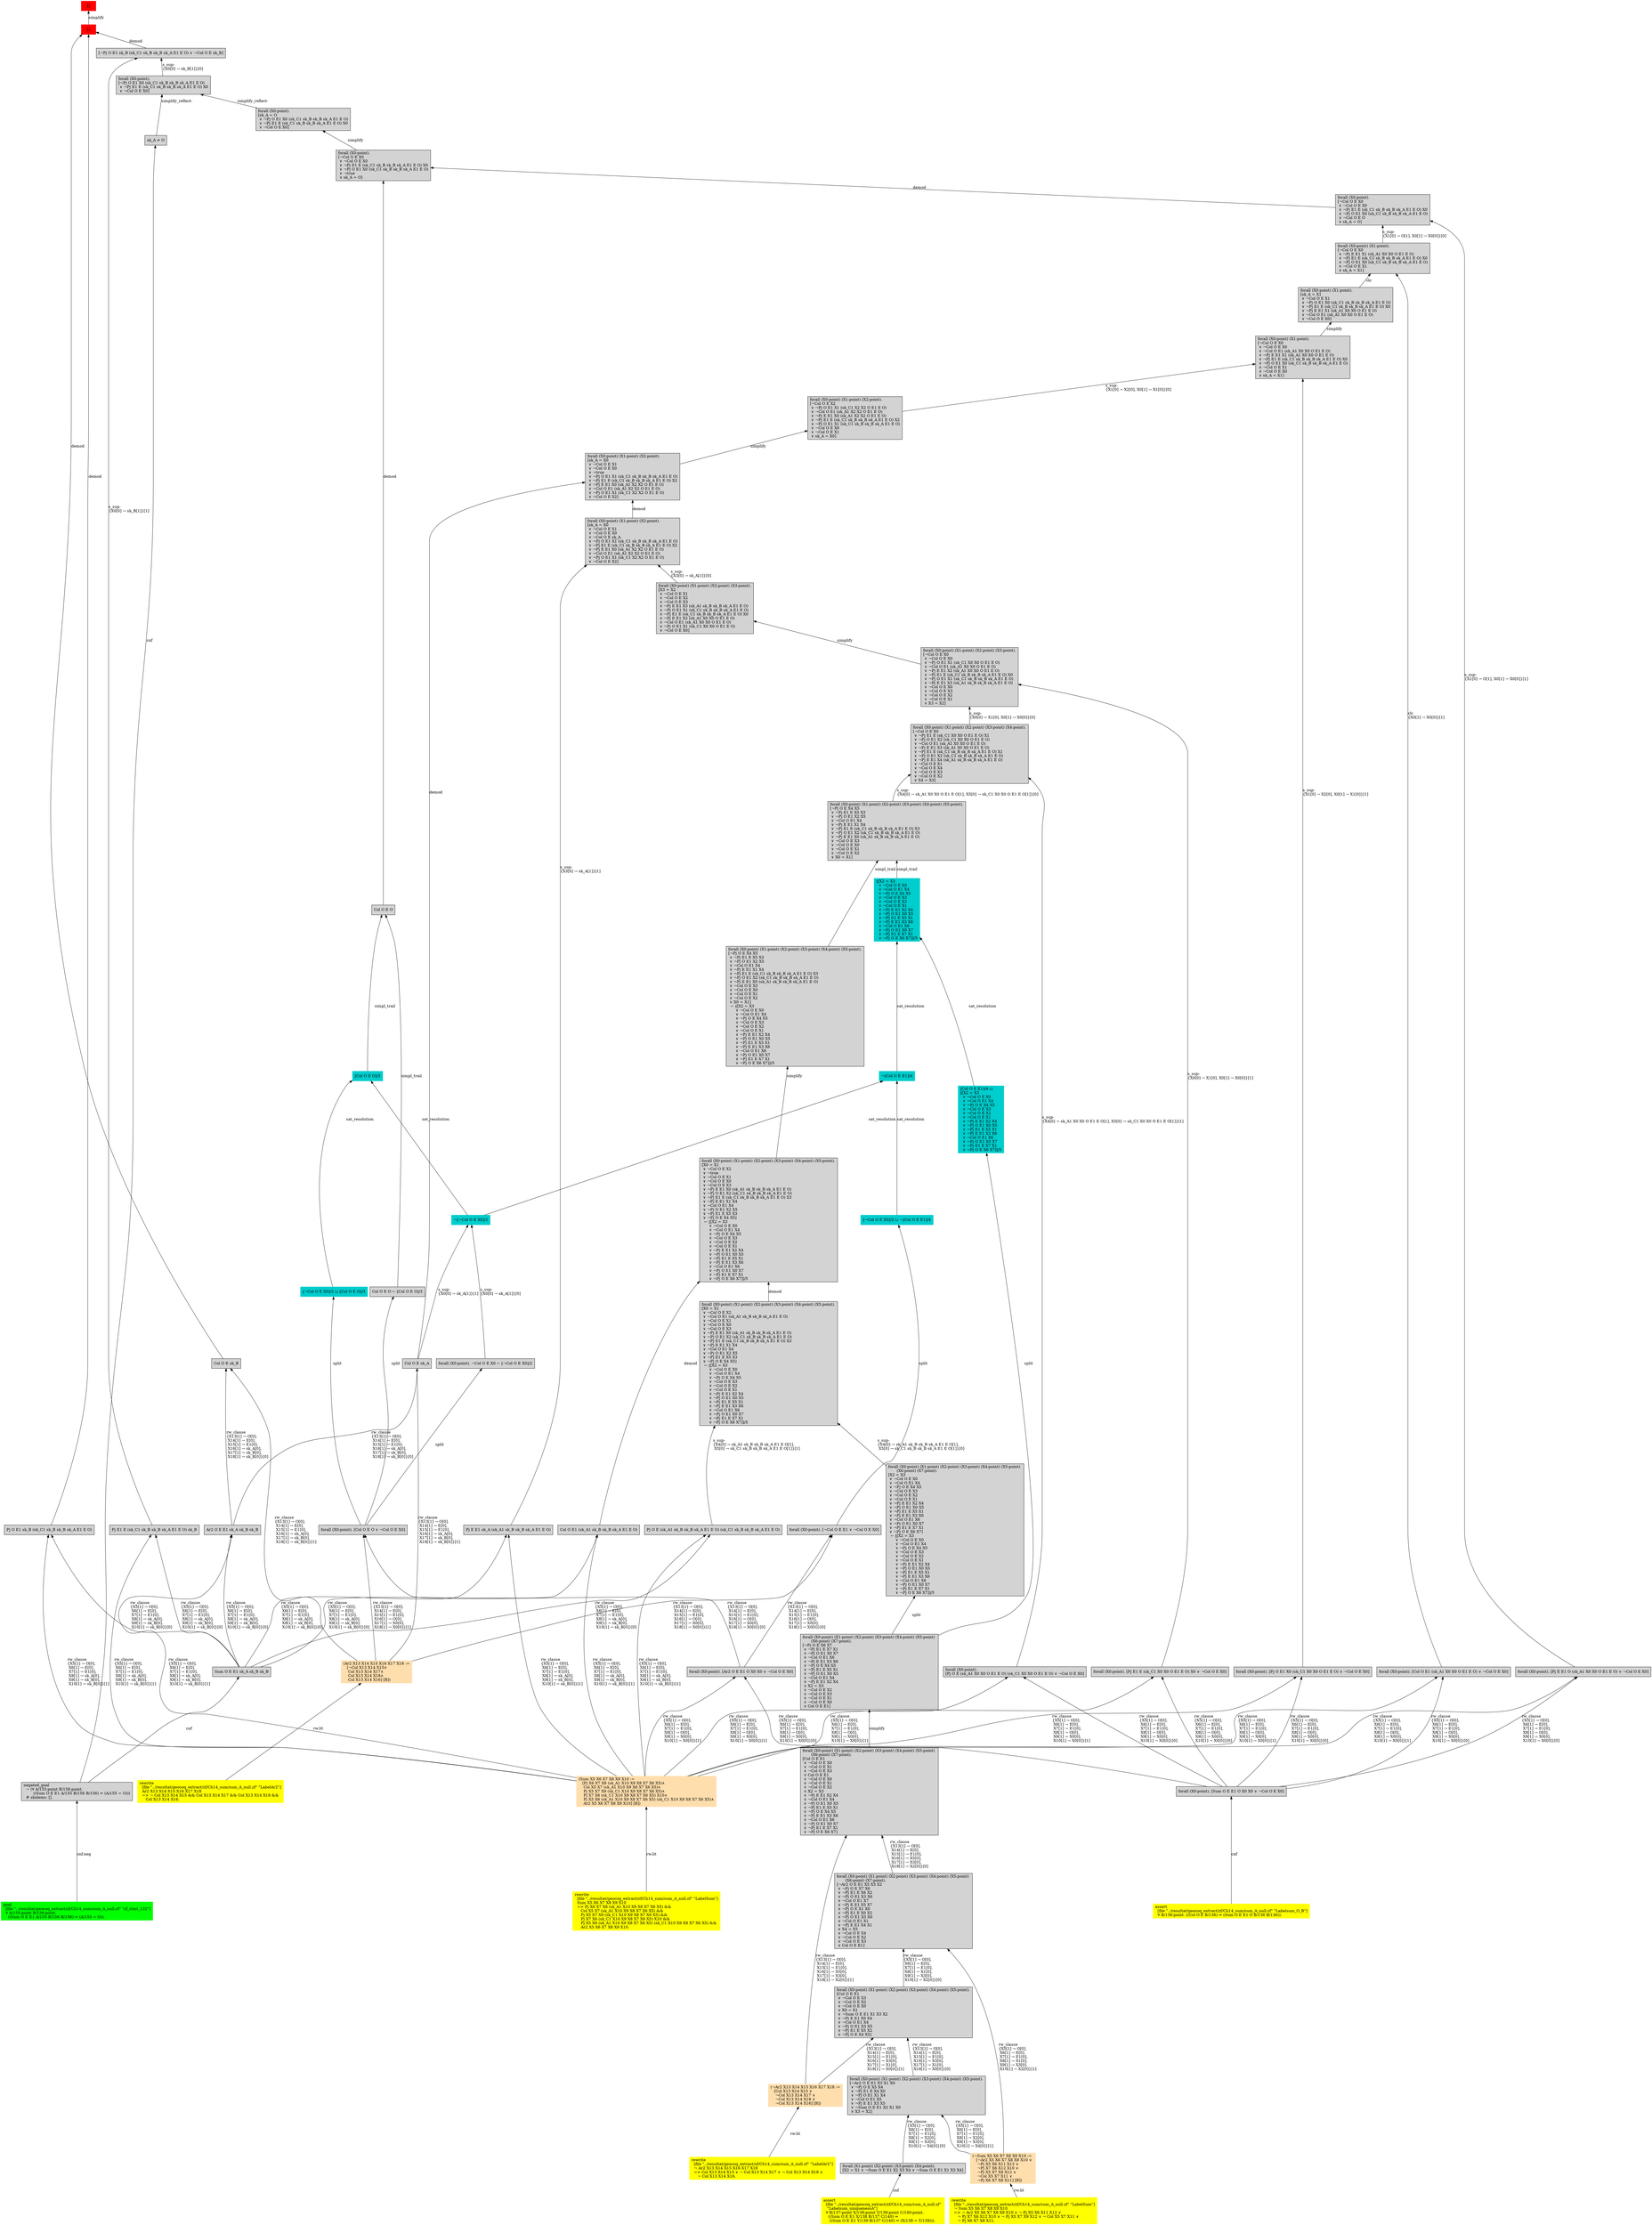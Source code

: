 digraph "unsat_graph" {
  vertex_0 [color=red, label="[]", shape=box, style=filled];
  vertex_0 -> vertex_1 [label="simplify", dir="back"];
  vertex_1 [color=red, label="[]", shape=box, style=filled];
  vertex_1 -> vertex_2 [label="demod", dir="back"];
  vertex_2 [shape=box, label="Col O E sk_B\l", style=filled];
  vertex_2 -> vertex_3 [label="rw_clause\l\{X13[1] → O[0], \l X14[1] → E[0], \l X15[1] → E1[0], \l X16[1] → sk_A[0], \l X17[1] → sk_B[0], \l X18[1] → sk_B[0]\}[1]\l", dir="back"];
  vertex_3 [color=navajowhite, shape=box, label="(Ar2 X13 X14 X15 X16 X17 X18 :=\l   [¬Col X13 X14 X15∧\l    Col X13 X14 X17∧\l    Col X13 X14 X18∧\l    Col X13 X14 X16] [B])\l", style=filled];
  vertex_3 -> vertex_4 [label="rw.lit", dir="back"];
  vertex_4 [color=yellow, shape=box, label="rewrite\l  [file \"../resultat/geocoq_extract/zf/Ch14_sum/sum_A_null.zf\" \"LabelAr2\"]\l  Ar2 X13 X14 X15 X16 X17 X18\l  =\> ¬ Col X13 X14 X15 && Col X13 X14 X17 && Col X13 X14 X18 && \l     Col X13 X14 X16.\l", style=filled];
  vertex_2 -> vertex_5 [label="rw_clause\l\{X13[1] → O[0], \l X14[1] → E[0], \l X15[1] → E1[0], \l X16[1] → sk_A[0], \l X17[1] → sk_B[0], \l X18[1] → sk_B[0]\}[0]\l", dir="back"];
  vertex_5 [shape=box, label="Ar2 O E E1 sk_A sk_B sk_B\l", style=filled];
  vertex_5 -> vertex_6 [label="rw_clause\l\{X5[1] → O[0], \l X6[1] → E[0], \l X7[1] → E1[0], \l X8[1] → sk_A[0], \l X9[1] → sk_B[0], \l X10[1] → sk_B[0]\}[1]\l", dir="back"];
  vertex_6 [color=navajowhite, shape=box, label="(Sum X5 X6 X7 X8 X9 X10 :=\l   [Pj X6 X7 X8 (sk_A1 X10 X9 X8 X7 X6 X5)∧\l    Col X5 X7 (sk_A1 X10 X9 X8 X7 X6 X5)∧\l    Pj X5 X7 X9 (sk_C1 X10 X9 X8 X7 X6 X5)∧\l    Pj X7 X6 (sk_C1 X10 X9 X8 X7 X6 X5) X10∧\l    Pj X5 X6 (sk_A1 X10 X9 X8 X7 X6 X5) (sk_C1 X10 X9 X8 X7 X6 X5)∧\l    Ar2 X5 X6 X7 X8 X9 X10] [B])\l", style=filled];
  vertex_6 -> vertex_7 [label="rw.lit", dir="back"];
  vertex_7 [color=yellow, shape=box, label="rewrite\l  [file \"../resultat/geocoq_extract/zf/Ch14_sum/sum_A_null.zf\" \"LabelSum\"]\l  Sum X5 X6 X7 X8 X9 X10\l  =\> Pj X6 X7 X8 (sk_A1 X10 X9 X8 X7 X6 X5) && \l     Col X5 X7 (sk_A1 X10 X9 X8 X7 X6 X5) && \l     Pj X5 X7 X9 (sk_C1 X10 X9 X8 X7 X6 X5) && \l     Pj X7 X6 (sk_C1 X10 X9 X8 X7 X6 X5) X10 && \l     Pj X5 X6 (sk_A1 X10 X9 X8 X7 X6 X5) (sk_C1 X10 X9 X8 X7 X6 X5) && \l     Ar2 X5 X6 X7 X8 X9 X10.\l", style=filled];
  vertex_5 -> vertex_8 [label="rw_clause\l\{X5[1] → O[0], \l X6[1] → E[0], \l X7[1] → E1[0], \l X8[1] → sk_A[0], \l X9[1] → sk_B[0], \l X10[1] → sk_B[0]\}[0]\l", dir="back"];
  vertex_8 [shape=box, label="Sum O E E1 sk_A sk_B sk_B\l", style=filled];
  vertex_8 -> vertex_9 [label="cnf", dir="back"];
  vertex_9 [shape=box, label="negated_goal\l  ¬ (∀ A/155:point B/156:point.\l        ((Sum O E E1 A/155 B/156 B/156) ⇒ (A/155 = O)))\l  # skolems: [].\l", style=filled];
  vertex_9 -> vertex_10 [label="cnf.neg", dir="back"];
  vertex_10 [color=green, shape=box, label="goal\l  [file \"../resultat/geocoq_extract/zf/Ch14_sum/sum_A_null.zf\" \"zf_stmt_132\"]\l  ∀ A/155:point B/156:point.\l    ((Sum O E E1 A/155 B/156 B/156) ⇒ (A/155 = O)).\l", style=filled];
  vertex_1 -> vertex_11 [label="demod", dir="back"];
  vertex_11 [shape=box, label="Pj O E1 sk_B (sk_C1 sk_B sk_B sk_A E1 E O)\l", style=filled];
  vertex_11 -> vertex_6 [label="rw_clause\l\{X5[1] → O[0], \l X6[1] → E[0], \l X7[1] → E1[0], \l X8[1] → sk_A[0], \l X9[1] → sk_B[0], \l X10[1] → sk_B[0]\}[1]\l", dir="back"];
  vertex_11 -> vertex_8 [label="rw_clause\l\{X5[1] → O[0], \l X6[1] → E[0], \l X7[1] → E1[0], \l X8[1] → sk_A[0], \l X9[1] → sk_B[0], \l X10[1] → sk_B[0]\}[0]\l", dir="back"];
  vertex_1 -> vertex_12 [label="demod", dir="back"];
  vertex_12 [shape=box, label="[¬Pj O E1 sk_B (sk_C1 sk_B sk_B sk_A E1 E O) ∨ ¬Col O E sk_B]\l", style=filled];
  vertex_12 -> vertex_13 [label="s_sup-\l\{X0[0] → sk_B[1]\}[0]\l", dir="back"];
  vertex_13 [shape=box, label="forall (X0:point).\l[¬Pj O E1 X0 (sk_C1 sk_B sk_B sk_A E1 E O)\l ∨ ¬Pj E1 E (sk_C1 sk_B sk_B sk_A E1 E O) X0\l ∨ ¬Col O E X0]\l", style=filled];
  vertex_13 -> vertex_14 [label="simplify_reflect-", dir="back"];
  vertex_14 [shape=box, label="sk_A ≠ O\l", style=filled];
  vertex_14 -> vertex_9 [label="cnf", dir="back"];
  vertex_13 -> vertex_15 [label="simplify_reflect-", dir="back"];
  vertex_15 [shape=box, label="forall (X0:point).\l[sk_A = O\l ∨ ¬Pj O E1 X0 (sk_C1 sk_B sk_B sk_A E1 E O)\l ∨ ¬Pj E1 E (sk_C1 sk_B sk_B sk_A E1 E O) X0\l ∨ ¬Col O E X0]\l", style=filled];
  vertex_15 -> vertex_16 [label="simplify", dir="back"];
  vertex_16 [shape=box, label="forall (X0:point).\l[¬Col O E X0\l ∨ ¬Col O E X0\l ∨ ¬Pj E1 E (sk_C1 sk_B sk_B sk_A E1 E O) X0\l ∨ ¬Pj O E1 X0 (sk_C1 sk_B sk_B sk_A E1 E O)\l ∨ ¬true\l ∨ sk_A = O]\l", style=filled];
  vertex_16 -> vertex_17 [label="demod", dir="back"];
  vertex_17 [shape=box, label="Col O E O\l", style=filled];
  vertex_17 -> vertex_18 [label="simpl_trail", dir="back"];
  vertex_18 [color=cyan3, shape=box, label="⟦Col O E O⟧/3\l", style=filled];
  vertex_18 -> vertex_19 [label="sat_resolution", dir="back"];
  vertex_19 [color=cyan3, shape=box, label="¬⟦¬Col O E X0⟧/2\l", style=filled];
  vertex_19 -> vertex_20 [label="s_sup-\l\{X0[0] → sk_A[1]\}[0]\l", dir="back"];
  vertex_20 [shape=box, label="forall (X0:point). ¬Col O E X0 ← ⟦¬Col O E X0⟧/2\l", style=filled];
  vertex_20 -> vertex_21 [label="split", dir="back"];
  vertex_21 [shape=box, label="forall (X0:point). [Col O E O ∨ ¬Col O E X0]\l", style=filled];
  vertex_21 -> vertex_3 [label="rw_clause\l\{X13[1] → O[0], \l X14[1] → E[0], \l X15[1] → E1[0], \l X16[1] → O[0], \l X17[1] → X0[0], \l X18[1] → X0[0]\}[1]\l", dir="back"];
  vertex_21 -> vertex_22 [label="rw_clause\l\{X13[1] → O[0], \l X14[1] → E[0], \l X15[1] → E1[0], \l X16[1] → O[0], \l X17[1] → X0[0], \l X18[1] → X0[0]\}[0]\l", dir="back"];
  vertex_22 [shape=box, label="forall (X0:point). [Ar2 O E E1 O X0 X0 ∨ ¬Col O E X0]\l", style=filled];
  vertex_22 -> vertex_6 [label="rw_clause\l\{X5[1] → O[0], \l X6[1] → E[0], \l X7[1] → E1[0], \l X8[1] → O[0], \l X9[1] → X0[0], \l X10[1] → X0[0]\}[1]\l", dir="back"];
  vertex_22 -> vertex_23 [label="rw_clause\l\{X5[1] → O[0], \l X6[1] → E[0], \l X7[1] → E1[0], \l X8[1] → O[0], \l X9[1] → X0[0], \l X10[1] → X0[0]\}[0]\l", dir="back"];
  vertex_23 [shape=box, label="forall (X0:point). [Sum O E E1 O X0 X0 ∨ ¬Col O E X0]\l", style=filled];
  vertex_23 -> vertex_24 [label="cnf", dir="back"];
  vertex_24 [color=yellow, shape=box, label="assert\l  [file \"../resultat/geocoq_extract/zf/Ch14_sum/sum_A_null.zf\" \"Labelsum_O_B\"]\l  ∀ B/136:point. ((Col O E B/136) ⇒ (Sum O E E1 O B/136 B/136)).\l", style=filled];
  vertex_19 -> vertex_25 [label="s_sup-\l\{X0[0] → sk_A[1]\}[1]\l", dir="back"];
  vertex_25 [shape=box, label="Col O E sk_A\l", style=filled];
  vertex_25 -> vertex_3 [label="rw_clause\l\{X13[1] → O[0], \l X14[1] → E[0], \l X15[1] → E1[0], \l X16[1] → sk_A[0], \l X17[1] → sk_B[0], \l X18[1] → sk_B[0]\}[1]\l", dir="back"];
  vertex_25 -> vertex_5 [label="rw_clause\l\{X13[1] → O[0], \l X14[1] → E[0], \l X15[1] → E1[0], \l X16[1] → sk_A[0], \l X17[1] → sk_B[0], \l X18[1] → sk_B[0]\}[0]\l", dir="back"];
  vertex_18 -> vertex_26 [label="sat_resolution", dir="back"];
  vertex_26 [color=cyan3, shape=box, label="⟦¬Col O E X0⟧/2 ⊔ ⟦Col O E O⟧/3\l", style=filled];
  vertex_26 -> vertex_21 [label="split", dir="back"];
  vertex_17 -> vertex_27 [label="simpl_trail", dir="back"];
  vertex_27 [shape=box, label="Col O E O ← ⟦Col O E O⟧/3\l", style=filled];
  vertex_27 -> vertex_21 [label="split", dir="back"];
  vertex_16 -> vertex_28 [label="demod", dir="back"];
  vertex_28 [shape=box, label="forall (X0:point).\l[¬Col O E X0\l ∨ ¬Col O E X0\l ∨ ¬Pj E1 E (sk_C1 sk_B sk_B sk_A E1 E O) X0\l ∨ ¬Pj O E1 X0 (sk_C1 sk_B sk_B sk_A E1 E O)\l ∨ ¬Col O E O\l ∨ sk_A = O]\l", style=filled];
  vertex_28 -> vertex_29 [label="s_sup-\l\{X1[0] → O[1], X0[1] → X0[0]\}[0]\l", dir="back"];
  vertex_29 [shape=box, label="forall (X0:point) (X1:point).\l[¬Col O E X0\l ∨ ¬Pj E E1 X1 (sk_A1 X0 X0 O E1 E O)\l ∨ ¬Pj E1 E (sk_C1 sk_B sk_B sk_A E1 E O) X0\l ∨ ¬Pj O E1 X0 (sk_C1 sk_B sk_B sk_A E1 E O)\l ∨ ¬Col O E X1\l ∨ sk_A = X1]\l", style=filled];
  vertex_29 -> vertex_30 [label="clc\l\{X0[1] → X0[0]\}[1]\l", dir="back"];
  vertex_30 [shape=box, label="forall (X0:point). [Col O E1 (sk_A1 X0 X0 O E1 E O) ∨ ¬Col O E X0]\l", style=filled];
  vertex_30 -> vertex_6 [label="rw_clause\l\{X5[1] → O[0], \l X6[1] → E[0], \l X7[1] → E1[0], \l X8[1] → O[0], \l X9[1] → X0[0], \l X10[1] → X0[0]\}[1]\l", dir="back"];
  vertex_30 -> vertex_23 [label="rw_clause\l\{X5[1] → O[0], \l X6[1] → E[0], \l X7[1] → E1[0], \l X8[1] → O[0], \l X9[1] → X0[0], \l X10[1] → X0[0]\}[0]\l", dir="back"];
  vertex_29 -> vertex_31 [label="clc", dir="back"];
  vertex_31 [shape=box, label="forall (X0:point) (X1:point).\l[sk_A = X1\l ∨ ¬Col O E X1\l ∨ ¬Pj O E1 X0 (sk_C1 sk_B sk_B sk_A E1 E O)\l ∨ ¬Pj E1 E (sk_C1 sk_B sk_B sk_A E1 E O) X0\l ∨ ¬Pj E E1 X1 (sk_A1 X0 X0 O E1 E O)\l ∨ ¬Col O E1 (sk_A1 X0 X0 O E1 E O)\l ∨ ¬Col O E X0]\l", style=filled];
  vertex_31 -> vertex_32 [label="simplify", dir="back"];
  vertex_32 [shape=box, label="forall (X0:point) (X1:point).\l[¬Col O E X0\l ∨ ¬Col O E X0\l ∨ ¬Col O E1 (sk_A1 X0 X0 O E1 E O)\l ∨ ¬Pj E E1 X1 (sk_A1 X0 X0 O E1 E O)\l ∨ ¬Pj E1 E (sk_C1 sk_B sk_B sk_A E1 E O) X0\l ∨ ¬Pj O E1 X0 (sk_C1 sk_B sk_B sk_A E1 E O)\l ∨ ¬Col O E X1\l ∨ ¬Col O E X0\l ∨ sk_A = X1]\l", style=filled];
  vertex_32 -> vertex_33 [label="s_sup-\l\{X1[0] → X2[0], X0[1] → X1[0]\}[0]\l", dir="back"];
  vertex_33 [shape=box, label="forall (X0:point) (X1:point) (X2:point).\l[¬Col O E X2\l ∨ ¬Pj O E1 X1 (sk_C1 X2 X2 O E1 E O)\l ∨ ¬Col O E1 (sk_A1 X2 X2 O E1 E O)\l ∨ ¬Pj E E1 X0 (sk_A1 X2 X2 O E1 E O)\l ∨ ¬Pj E1 E (sk_C1 sk_B sk_B sk_A E1 E O) X2\l ∨ ¬Pj O E1 X1 (sk_C1 sk_B sk_B sk_A E1 E O)\l ∨ ¬Col O E X0\l ∨ ¬Col O E X1\l ∨ sk_A = X0]\l", style=filled];
  vertex_33 -> vertex_34 [label="simplify", dir="back"];
  vertex_34 [shape=box, label="forall (X0:point) (X1:point) (X2:point).\l[sk_A = X0\l ∨ ¬Col O E X1\l ∨ ¬Col O E X0\l ∨ ¬true\l ∨ ¬Pj O E1 X1 (sk_C1 sk_B sk_B sk_A E1 E O)\l ∨ ¬Pj E1 E (sk_C1 sk_B sk_B sk_A E1 E O) X2\l ∨ ¬Pj E E1 X0 (sk_A1 X2 X2 O E1 E O)\l ∨ ¬Col O E1 (sk_A1 X2 X2 O E1 E O)\l ∨ ¬Pj O E1 X1 (sk_C1 X2 X2 O E1 E O)\l ∨ ¬Col O E X2]\l", style=filled];
  vertex_34 -> vertex_25 [label="demod", dir="back"];
  vertex_34 -> vertex_35 [label="demod", dir="back"];
  vertex_35 [shape=box, label="forall (X0:point) (X1:point) (X2:point).\l[sk_A = X0\l ∨ ¬Col O E X1\l ∨ ¬Col O E X0\l ∨ ¬Col O E sk_A\l ∨ ¬Pj O E1 X1 (sk_C1 sk_B sk_B sk_A E1 E O)\l ∨ ¬Pj E1 E (sk_C1 sk_B sk_B sk_A E1 E O) X2\l ∨ ¬Pj E E1 X0 (sk_A1 X2 X2 O E1 E O)\l ∨ ¬Col O E1 (sk_A1 X2 X2 O E1 E O)\l ∨ ¬Pj O E1 X1 (sk_C1 X2 X2 O E1 E O)\l ∨ ¬Col O E X2]\l", style=filled];
  vertex_35 -> vertex_36 [label="s_sup-\l\{X3[0] → sk_A[1]\}[0]\l", dir="back"];
  vertex_36 [shape=box, label="forall (X0:point) (X1:point) (X2:point) (X3:point).\l[X3 = X2\l ∨ ¬Col O E X1\l ∨ ¬Col O E X2\l ∨ ¬Col O E X3\l ∨ ¬Pj E E1 X3 (sk_A1 sk_B sk_B sk_A E1 E O)\l ∨ ¬Pj O E1 X1 (sk_C1 sk_B sk_B sk_A E1 E O)\l ∨ ¬Pj E1 E (sk_C1 sk_B sk_B sk_A E1 E O) X0\l ∨ ¬Pj E E1 X2 (sk_A1 X0 X0 O E1 E O)\l ∨ ¬Col O E1 (sk_A1 X0 X0 O E1 E O)\l ∨ ¬Pj O E1 X1 (sk_C1 X0 X0 O E1 E O)\l ∨ ¬Col O E X0]\l", style=filled];
  vertex_36 -> vertex_37 [label="simplify", dir="back"];
  vertex_37 [shape=box, label="forall (X0:point) (X1:point) (X2:point) (X3:point).\l[¬Col O E X0\l ∨ ¬Col O E X0\l ∨ ¬Pj O E1 X1 (sk_C1 X0 X0 O E1 E O)\l ∨ ¬Col O E1 (sk_A1 X0 X0 O E1 E O)\l ∨ ¬Pj E E1 X2 (sk_A1 X0 X0 O E1 E O)\l ∨ ¬Pj E1 E (sk_C1 sk_B sk_B sk_A E1 E O) X0\l ∨ ¬Pj O E1 X1 (sk_C1 sk_B sk_B sk_A E1 E O)\l ∨ ¬Pj E E1 X3 (sk_A1 sk_B sk_B sk_A E1 E O)\l ∨ ¬Col O E X0\l ∨ ¬Col O E X3\l ∨ ¬Col O E X2\l ∨ ¬Col O E X1\l ∨ X3 = X2]\l", style=filled];
  vertex_37 -> vertex_38 [label="s_sup-\l\{X0[0] → X1[0], X0[1] → X0[0]\}[0]\l", dir="back"];
  vertex_38 [shape=box, label="forall (X0:point) (X1:point) (X2:point) (X3:point) (X4:point).\l[¬Col O E X0\l ∨ ¬Pj E1 E (sk_C1 X0 X0 O E1 E O) X1\l ∨ ¬Pj O E1 X2 (sk_C1 X0 X0 O E1 E O)\l ∨ ¬Col O E1 (sk_A1 X0 X0 O E1 E O)\l ∨ ¬Pj E E1 X3 (sk_A1 X0 X0 O E1 E O)\l ∨ ¬Pj E1 E (sk_C1 sk_B sk_B sk_A E1 E O) X1\l ∨ ¬Pj O E1 X2 (sk_C1 sk_B sk_B sk_A E1 E O)\l ∨ ¬Pj E E1 X4 (sk_A1 sk_B sk_B sk_A E1 E O)\l ∨ ¬Col O E X1\l ∨ ¬Col O E X4\l ∨ ¬Col O E X3\l ∨ ¬Col O E X2\l ∨ X4 = X3]\l", style=filled];
  vertex_38 -> vertex_39 [label="s_sup-\l\{X4[0] → sk_A1 X0 X0 O E1 E O[1], X5[0] → sk_C1 X0 X0 O E1 E O[1]\}[0]\l", dir="back"];
  vertex_39 [shape=box, label="forall (X0:point) (X1:point) (X2:point) (X3:point) (X4:point) (X5:point).\l[¬Pj O E X4 X5\l ∨ ¬Pj E1 E X5 X3\l ∨ ¬Pj O E1 X2 X5\l ∨ ¬Col O E1 X4\l ∨ ¬Pj E E1 X1 X4\l ∨ ¬Pj E1 E (sk_C1 sk_B sk_B sk_A E1 E O) X3\l ∨ ¬Pj O E1 X2 (sk_C1 sk_B sk_B sk_A E1 E O)\l ∨ ¬Pj E E1 X0 (sk_A1 sk_B sk_B sk_A E1 E O)\l ∨ ¬Col O E X3\l ∨ ¬Col O E X0\l ∨ ¬Col O E X1\l ∨ ¬Col O E X2\l ∨ X0 = X1]\l", style=filled];
  vertex_39 -> vertex_40 [label="simpl_trail", dir="back"];
  vertex_40 [color=cyan3, shape=box, label="⟦[X2 = X3\l  ∨ ¬Col O E X0\l  ∨ ¬Col O E1 X4\l  ∨ ¬Pj O E X4 X5\l  ∨ ¬Col O E X3\l  ∨ ¬Col O E X2\l  ∨ ¬Col O E X1\l  ∨ ¬Pj E E1 X2 X4\l  ∨ ¬Pj O E1 X0 X5\l  ∨ ¬Pj E1 E X5 X1\l  ∨ ¬Pj E E1 X3 X6\l  ∨ ¬Col O E1 X6\l  ∨ ¬Pj O E1 X0 X7\l  ∨ ¬Pj E1 E X7 X1\l  ∨ ¬Pj O E X6 X7]⟧/5\l", style=filled];
  vertex_40 -> vertex_41 [label="sat_resolution", dir="back"];
  vertex_41 [color=cyan3, shape=box, label="¬⟦Col O E E1⟧/4\l", style=filled];
  vertex_41 -> vertex_19 [label="sat_resolution", dir="back"];
  vertex_41 -> vertex_42 [label="sat_resolution", dir="back"];
  vertex_42 [color=cyan3, shape=box, label="⟦¬Col O E X0⟧/2 ⊔ ¬⟦Col O E E1⟧/4\l", style=filled];
  vertex_42 -> vertex_43 [label="split", dir="back"];
  vertex_43 [shape=box, label="forall (X0:point). [¬Col O E E1 ∨ ¬Col O E X0]\l", style=filled];
  vertex_43 -> vertex_3 [label="rw_clause\l\{X13[1] → O[0], \l X14[1] → E[0], \l X15[1] → E1[0], \l X16[1] → O[0], \l X17[1] → X0[0], \l X18[1] → X0[0]\}[1]\l", dir="back"];
  vertex_43 -> vertex_22 [label="rw_clause\l\{X13[1] → O[0], \l X14[1] → E[0], \l X15[1] → E1[0], \l X16[1] → O[0], \l X17[1] → X0[0], \l X18[1] → X0[0]\}[0]\l", dir="back"];
  vertex_40 -> vertex_44 [label="sat_resolution", dir="back"];
  vertex_44 [color=cyan3, shape=box, label="⟦Col O E E1⟧/4 ⊔ \l⟦[X2 = X3\l  ∨ ¬Col O E X0\l  ∨ ¬Col O E1 X4\l  ∨ ¬Pj O E X4 X5\l  ∨ ¬Col O E X3\l  ∨ ¬Col O E X2\l  ∨ ¬Col O E X1\l  ∨ ¬Pj E E1 X2 X4\l  ∨ ¬Pj O E1 X0 X5\l  ∨ ¬Pj E1 E X5 X1\l  ∨ ¬Pj E E1 X3 X6\l  ∨ ¬Col O E1 X6\l  ∨ ¬Pj O E1 X0 X7\l  ∨ ¬Pj E1 E X7 X1\l  ∨ ¬Pj O E X6 X7]⟧/5\l", style=filled];
  vertex_44 -> vertex_45 [label="split", dir="back"];
  vertex_45 [shape=box, label="forall (X0:point) (X1:point) (X2:point) (X3:point) (X4:point) (X5:point) \l       (X6:point) (X7:point).\l[¬Pj O E X6 X7\l ∨ ¬Pj E1 E X7 X1\l ∨ ¬Pj O E1 X0 X7\l ∨ ¬Col O E1 X6\l ∨ ¬Pj E E1 X3 X6\l ∨ ¬Pj O E X4 X5\l ∨ ¬Pj E1 E X5 X1\l ∨ ¬Pj O E1 X0 X5\l ∨ ¬Col O E1 X4\l ∨ ¬Pj E E1 X2 X4\l ∨ X2 = X3\l ∨ ¬Col O E X2\l ∨ ¬Col O E X3\l ∨ ¬Col O E X1\l ∨ ¬Col O E X0\l ∨ Col O E E1]\l", style=filled];
  vertex_45 -> vertex_46 [label="simplify", dir="back"];
  vertex_46 [shape=box, label="forall (X0:point) (X1:point) (X2:point) (X3:point) (X4:point) (X5:point) \l       (X6:point) (X7:point).\l[Col O E E1\l ∨ ¬Col O E X0\l ∨ ¬Col O E X1\l ∨ ¬Col O E X3\l ∨ Col O E E1\l ∨ ¬Col O E X0\l ∨ ¬Col O E X1\l ∨ ¬Col O E X2\l ∨ X2 = X3\l ∨ ¬Pj E E1 X2 X4\l ∨ ¬Col O E1 X4\l ∨ ¬Pj O E1 X0 X5\l ∨ ¬Pj E1 E X5 X1\l ∨ ¬Pj O E X4 X5\l ∨ ¬Pj E E1 X3 X6\l ∨ ¬Col O E1 X6\l ∨ ¬Pj O E1 X0 X7\l ∨ ¬Pj E1 E X7 X1\l ∨ ¬Pj O E X6 X7]\l", style=filled];
  vertex_46 -> vertex_47 [label="rw_clause\l\{X13[1] → O[0], \l X14[1] → E[0], \l X15[1] → E1[0], \l X16[1] → X5[0], \l X17[1] → X3[0], \l X18[1] → X2[0]\}[1]\l", dir="back"];
  vertex_47 [color=navajowhite, shape=box, label="(¬Ar2 X13 X14 X15 X16 X17 X18 :=\l   [Col X13 X14 X15 ∨ \l    ¬Col X13 X14 X17 ∨ \l    ¬Col X13 X14 X18 ∨ \l    ¬Col X13 X14 X16] [B])\l", style=filled];
  vertex_47 -> vertex_48 [label="rw.lit", dir="back"];
  vertex_48 [color=yellow, shape=box, label="rewrite\l  [file \"../resultat/geocoq_extract/zf/Ch14_sum/sum_A_null.zf\" \"LabelAr2\"]\l  ¬ Ar2 X13 X14 X15 X16 X17 X18\l  =\> Col X13 X14 X15 ∨ ¬ Col X13 X14 X17 ∨ ¬ Col X13 X14 X18 ∨ \l     ¬ Col X13 X14 X16.\l", style=filled];
  vertex_46 -> vertex_49 [label="rw_clause\l\{X13[1] → O[0], \l X14[1] → E[0], \l X15[1] → E1[0], \l X16[1] → X5[0], \l X17[1] → X3[0], \l X18[1] → X2[0]\}[0]\l", dir="back"];
  vertex_49 [shape=box, label="forall (X0:point) (X1:point) (X2:point) (X3:point) (X4:point) (X5:point) \l       (X6:point) (X7:point).\l[¬Ar2 O E E1 X5 X3 X2\l ∨ ¬Pj O E X7 X6\l ∨ ¬Pj E1 E X6 X2\l ∨ ¬Pj O E1 X3 X6\l ∨ ¬Col O E1 X7\l ∨ ¬Pj E E1 X5 X7\l ∨ ¬Pj O E X1 X0\l ∨ ¬Pj E1 E X0 X2\l ∨ ¬Pj O E1 X3 X0\l ∨ ¬Col O E1 X1\l ∨ ¬Pj E E1 X4 X1\l ∨ X4 = X5\l ∨ ¬Col O E X4\l ∨ ¬Col O E X2\l ∨ ¬Col O E X3\l ∨ Col O E E1]\l", style=filled];
  vertex_49 -> vertex_50 [label="rw_clause\l\{X5[1] → O[0], \l X6[1] → E[0], \l X7[1] → E1[0], \l X8[1] → X1[0], \l X9[1] → X3[0], \l X10[1] → X2[0]\}[1]\l", dir="back"];
  vertex_50 [color=navajowhite, shape=box, label="(¬Sum X5 X6 X7 X8 X9 X10 :=\l   [¬Ar2 X5 X6 X7 X8 X9 X10 ∨ \l    ¬Pj X5 X6 X11 X12 ∨ \l    ¬Pj X7 X6 X12 X10 ∨ \l    ¬Pj X5 X7 X9 X12 ∨ \l    ¬Col X5 X7 X11 ∨ \l    ¬Pj X6 X7 X8 X11] [B])\l", style=filled];
  vertex_50 -> vertex_51 [label="rw.lit", dir="back"];
  vertex_51 [color=yellow, shape=box, label="rewrite\l  [file \"../resultat/geocoq_extract/zf/Ch14_sum/sum_A_null.zf\" \"LabelSum\"]\l  ¬ Sum X5 X6 X7 X8 X9 X10\l  =\> ¬ Ar2 X5 X6 X7 X8 X9 X10 ∨ ¬ Pj X5 X6 X11 X12 ∨ \l     ¬ Pj X7 X6 X12 X10 ∨ ¬ Pj X5 X7 X9 X12 ∨ ¬ Col X5 X7 X11 ∨ \l     ¬ Pj X6 X7 X8 X11.\l", style=filled];
  vertex_49 -> vertex_52 [label="rw_clause\l\{X5[1] → O[0], \l X6[1] → E[0], \l X7[1] → E1[0], \l X8[1] → X1[0], \l X9[1] → X3[0], \l X10[1] → X2[0]\}[0]\l", dir="back"];
  vertex_52 [shape=box, label="forall (X0:point) (X1:point) (X2:point) (X3:point) (X4:point) (X5:point).\l[Col O E E1\l ∨ ¬Col O E X3\l ∨ ¬Col O E X2\l ∨ ¬Col O E X0\l ∨ X0 = X1\l ∨ ¬Sum O E E1 X1 X3 X2\l ∨ ¬Pj E E1 X0 X4\l ∨ ¬Col O E1 X4\l ∨ ¬Pj O E1 X3 X5\l ∨ ¬Pj E1 E X5 X2\l ∨ ¬Pj O E X4 X5]\l", style=filled];
  vertex_52 -> vertex_47 [label="rw_clause\l\{X13[1] → O[0], \l X14[1] → E[0], \l X15[1] → E1[0], \l X16[1] → X3[0], \l X17[1] → X1[0], \l X18[1] → X0[0]\}[1]\l", dir="back"];
  vertex_52 -> vertex_53 [label="rw_clause\l\{X13[1] → O[0], \l X14[1] → E[0], \l X15[1] → E1[0], \l X16[1] → X3[0], \l X17[1] → X1[0], \l X18[1] → X0[0]\}[0]\l", dir="back"];
  vertex_53 [shape=box, label="forall (X0:point) (X1:point) (X2:point) (X3:point) (X4:point) (X5:point).\l[¬Ar2 O E E1 X3 X1 X0\l ∨ ¬Pj O E X5 X4\l ∨ ¬Pj E1 E X4 X0\l ∨ ¬Pj O E1 X1 X4\l ∨ ¬Col O E1 X5\l ∨ ¬Pj E E1 X3 X5\l ∨ ¬Sum O E E1 X2 X1 X0\l ∨ X3 = X2]\l", style=filled];
  vertex_53 -> vertex_50 [label="rw_clause\l\{X5[1] → O[0], \l X6[1] → E[0], \l X7[1] → E1[0], \l X8[1] → X2[0], \l X9[1] → X3[0], \l X10[1] → X4[0]\}[1]\l", dir="back"];
  vertex_53 -> vertex_54 [label="rw_clause\l\{X5[1] → O[0], \l X6[1] → E[0], \l X7[1] → E1[0], \l X8[1] → X2[0], \l X9[1] → X3[0], \l X10[1] → X4[0]\}[0]\l", dir="back"];
  vertex_54 [shape=box, label="forall (X1:point) (X2:point) (X3:point) (X4:point).\l[X2 = X1 ∨ ¬Sum O E E1 X2 X3 X4 ∨ ¬Sum O E E1 X1 X3 X4]\l", style=filled];
  vertex_54 -> vertex_55 [label="cnf", dir="back"];
  vertex_55 [color=yellow, shape=box, label="assert\l  [file \"../resultat/geocoq_extract/zf/Ch14_sum/sum_A_null.zf\" \l   \"Labelsum_uniquenessA\"]\l  ∀ B/137:point X/138:point Y/139:point C/140:point.\l    ((Sum O E E1 X/138 B/137 C/140) ⇒\l     ((Sum O E E1 Y/139 B/137 C/140) ⇒ (X/138 = Y/139))).\l", style=filled];
  vertex_39 -> vertex_56 [label="simpl_trail", dir="back"];
  vertex_56 [shape=box, label="forall (X0:point) (X1:point) (X2:point) (X3:point) (X4:point) (X5:point).\l[¬Pj O E X4 X5\l ∨ ¬Pj E1 E X5 X3\l ∨ ¬Pj O E1 X2 X5\l ∨ ¬Col O E1 X4\l ∨ ¬Pj E E1 X1 X4\l ∨ ¬Pj E1 E (sk_C1 sk_B sk_B sk_A E1 E O) X3\l ∨ ¬Pj O E1 X2 (sk_C1 sk_B sk_B sk_A E1 E O)\l ∨ ¬Pj E E1 X0 (sk_A1 sk_B sk_B sk_A E1 E O)\l ∨ ¬Col O E X3\l ∨ ¬Col O E X0\l ∨ ¬Col O E X1\l ∨ ¬Col O E X2\l ∨ X0 = X1]\l  ← ⟦[X2 = X3\l      ∨ ¬Col O E X0\l      ∨ ¬Col O E1 X4\l      ∨ ¬Pj O E X4 X5\l      ∨ ¬Col O E X3\l      ∨ ¬Col O E X2\l      ∨ ¬Col O E X1\l      ∨ ¬Pj E E1 X2 X4\l      ∨ ¬Pj O E1 X0 X5\l      ∨ ¬Pj E1 E X5 X1\l      ∨ ¬Pj E E1 X3 X6\l      ∨ ¬Col O E1 X6\l      ∨ ¬Pj O E1 X0 X7\l      ∨ ¬Pj E1 E X7 X1\l      ∨ ¬Pj O E X6 X7]⟧/5\l", style=filled];
  vertex_56 -> vertex_57 [label="simplify", dir="back"];
  vertex_57 [shape=box, label="forall (X0:point) (X1:point) (X2:point) (X3:point) (X4:point) (X5:point).\l[X0 = X1\l ∨ ¬Col O E X2\l ∨ ¬true\l ∨ ¬Col O E X1\l ∨ ¬Col O E X0\l ∨ ¬Col O E X3\l ∨ ¬Pj E E1 X0 (sk_A1 sk_B sk_B sk_A E1 E O)\l ∨ ¬Pj O E1 X2 (sk_C1 sk_B sk_B sk_A E1 E O)\l ∨ ¬Pj E1 E (sk_C1 sk_B sk_B sk_A E1 E O) X3\l ∨ ¬Pj E E1 X1 X4\l ∨ ¬Col O E1 X4\l ∨ ¬Pj O E1 X2 X5\l ∨ ¬Pj E1 E X5 X3\l ∨ ¬Pj O E X4 X5]\l  ← ⟦[X2 = X3\l      ∨ ¬Col O E X0\l      ∨ ¬Col O E1 X4\l      ∨ ¬Pj O E X4 X5\l      ∨ ¬Col O E X3\l      ∨ ¬Col O E X2\l      ∨ ¬Col O E X1\l      ∨ ¬Pj E E1 X2 X4\l      ∨ ¬Pj O E1 X0 X5\l      ∨ ¬Pj E1 E X5 X1\l      ∨ ¬Pj E E1 X3 X6\l      ∨ ¬Col O E1 X6\l      ∨ ¬Pj O E1 X0 X7\l      ∨ ¬Pj E1 E X7 X1\l      ∨ ¬Pj O E X6 X7]⟧/5\l", style=filled];
  vertex_57 -> vertex_58 [label="demod", dir="back"];
  vertex_58 [shape=box, label="Col O E1 (sk_A1 sk_B sk_B sk_A E1 E O)\l", style=filled];
  vertex_58 -> vertex_6 [label="rw_clause\l\{X5[1] → O[0], \l X6[1] → E[0], \l X7[1] → E1[0], \l X8[1] → sk_A[0], \l X9[1] → sk_B[0], \l X10[1] → sk_B[0]\}[1]\l", dir="back"];
  vertex_58 -> vertex_8 [label="rw_clause\l\{X5[1] → O[0], \l X6[1] → E[0], \l X7[1] → E1[0], \l X8[1] → sk_A[0], \l X9[1] → sk_B[0], \l X10[1] → sk_B[0]\}[0]\l", dir="back"];
  vertex_57 -> vertex_59 [label="demod", dir="back"];
  vertex_59 [shape=box, label="forall (X0:point) (X1:point) (X2:point) (X3:point) (X4:point) (X5:point).\l[X0 = X1\l ∨ ¬Col O E X2\l ∨ ¬Col O E1 (sk_A1 sk_B sk_B sk_A E1 E O)\l ∨ ¬Col O E X1\l ∨ ¬Col O E X0\l ∨ ¬Col O E X3\l ∨ ¬Pj E E1 X0 (sk_A1 sk_B sk_B sk_A E1 E O)\l ∨ ¬Pj O E1 X2 (sk_C1 sk_B sk_B sk_A E1 E O)\l ∨ ¬Pj E1 E (sk_C1 sk_B sk_B sk_A E1 E O) X3\l ∨ ¬Pj E E1 X1 X4\l ∨ ¬Col O E1 X4\l ∨ ¬Pj O E1 X2 X5\l ∨ ¬Pj E1 E X5 X3\l ∨ ¬Pj O E X4 X5]\l  ← ⟦[X2 = X3\l      ∨ ¬Col O E X0\l      ∨ ¬Col O E1 X4\l      ∨ ¬Pj O E X4 X5\l      ∨ ¬Col O E X3\l      ∨ ¬Col O E X2\l      ∨ ¬Col O E X1\l      ∨ ¬Pj E E1 X2 X4\l      ∨ ¬Pj O E1 X0 X5\l      ∨ ¬Pj E1 E X5 X1\l      ∨ ¬Pj E E1 X3 X6\l      ∨ ¬Col O E1 X6\l      ∨ ¬Pj O E1 X0 X7\l      ∨ ¬Pj E1 E X7 X1\l      ∨ ¬Pj O E X6 X7]⟧/5\l", style=filled];
  vertex_59 -> vertex_60 [label="s_sup-\l\{X4[0] → sk_A1 sk_B sk_B sk_A E1 E O[1], \l X5[0] → sk_C1 sk_B sk_B sk_A E1 E O[1]\}[0]\l", dir="back"];
  vertex_60 [shape=box, label="forall (X0:point) (X1:point) (X2:point) (X3:point) (X4:point) (X5:point) \l       (X6:point) (X7:point).\l[X2 = X3\l ∨ ¬Col O E X0\l ∨ ¬Col O E1 X4\l ∨ ¬Pj O E X4 X5\l ∨ ¬Col O E X3\l ∨ ¬Col O E X2\l ∨ ¬Col O E X1\l ∨ ¬Pj E E1 X2 X4\l ∨ ¬Pj O E1 X0 X5\l ∨ ¬Pj E1 E X5 X1\l ∨ ¬Pj E E1 X3 X6\l ∨ ¬Col O E1 X6\l ∨ ¬Pj O E1 X0 X7\l ∨ ¬Pj E1 E X7 X1\l ∨ ¬Pj O E X6 X7]\l  ← ⟦[X2 = X3\l      ∨ ¬Col O E X0\l      ∨ ¬Col O E1 X4\l      ∨ ¬Pj O E X4 X5\l      ∨ ¬Col O E X3\l      ∨ ¬Col O E X2\l      ∨ ¬Col O E X1\l      ∨ ¬Pj E E1 X2 X4\l      ∨ ¬Pj O E1 X0 X5\l      ∨ ¬Pj E1 E X5 X1\l      ∨ ¬Pj E E1 X3 X6\l      ∨ ¬Col O E1 X6\l      ∨ ¬Pj O E1 X0 X7\l      ∨ ¬Pj E1 E X7 X1\l      ∨ ¬Pj O E X6 X7]⟧/5\l", style=filled];
  vertex_60 -> vertex_45 [label="split", dir="back"];
  vertex_59 -> vertex_61 [label="s_sup-\l\{X4[0] → sk_A1 sk_B sk_B sk_A E1 E O[1], \l X5[0] → sk_C1 sk_B sk_B sk_A E1 E O[1]\}[1]\l", dir="back"];
  vertex_61 [shape=box, label="Pj O E (sk_A1 sk_B sk_B sk_A E1 E O) (sk_C1 sk_B sk_B sk_A E1 E O)\l", style=filled];
  vertex_61 -> vertex_6 [label="rw_clause\l\{X5[1] → O[0], \l X6[1] → E[0], \l X7[1] → E1[0], \l X8[1] → sk_A[0], \l X9[1] → sk_B[0], \l X10[1] → sk_B[0]\}[1]\l", dir="back"];
  vertex_61 -> vertex_8 [label="rw_clause\l\{X5[1] → O[0], \l X6[1] → E[0], \l X7[1] → E1[0], \l X8[1] → sk_A[0], \l X9[1] → sk_B[0], \l X10[1] → sk_B[0]\}[0]\l", dir="back"];
  vertex_38 -> vertex_62 [label="s_sup-\l\{X4[0] → sk_A1 X0 X0 O E1 E O[1], X5[0] → sk_C1 X0 X0 O E1 E O[1]\}[1]\l", dir="back"];
  vertex_62 [shape=box, label="forall (X0:point).\l[Pj O E (sk_A1 X0 X0 O E1 E O) (sk_C1 X0 X0 O E1 E O) ∨ ¬Col O E X0]\l", style=filled];
  vertex_62 -> vertex_6 [label="rw_clause\l\{X5[1] → O[0], \l X6[1] → E[0], \l X7[1] → E1[0], \l X8[1] → O[0], \l X9[1] → X0[0], \l X10[1] → X0[0]\}[1]\l", dir="back"];
  vertex_62 -> vertex_23 [label="rw_clause\l\{X5[1] → O[0], \l X6[1] → E[0], \l X7[1] → E1[0], \l X8[1] → O[0], \l X9[1] → X0[0], \l X10[1] → X0[0]\}[0]\l", dir="back"];
  vertex_37 -> vertex_63 [label="s_sup-\l\{X0[0] → X1[0], X0[1] → X0[0]\}[1]\l", dir="back"];
  vertex_63 [shape=box, label="forall (X0:point). [Pj E1 E (sk_C1 X0 X0 O E1 E O) X0 ∨ ¬Col O E X0]\l", style=filled];
  vertex_63 -> vertex_6 [label="rw_clause\l\{X5[1] → O[0], \l X6[1] → E[0], \l X7[1] → E1[0], \l X8[1] → O[0], \l X9[1] → X0[0], \l X10[1] → X0[0]\}[1]\l", dir="back"];
  vertex_63 -> vertex_23 [label="rw_clause\l\{X5[1] → O[0], \l X6[1] → E[0], \l X7[1] → E1[0], \l X8[1] → O[0], \l X9[1] → X0[0], \l X10[1] → X0[0]\}[0]\l", dir="back"];
  vertex_35 -> vertex_64 [label="s_sup-\l\{X3[0] → sk_A[1]\}[1]\l", dir="back"];
  vertex_64 [shape=box, label="Pj E E1 sk_A (sk_A1 sk_B sk_B sk_A E1 E O)\l", style=filled];
  vertex_64 -> vertex_6 [label="rw_clause\l\{X5[1] → O[0], \l X6[1] → E[0], \l X7[1] → E1[0], \l X8[1] → sk_A[0], \l X9[1] → sk_B[0], \l X10[1] → sk_B[0]\}[1]\l", dir="back"];
  vertex_64 -> vertex_8 [label="rw_clause\l\{X5[1] → O[0], \l X6[1] → E[0], \l X7[1] → E1[0], \l X8[1] → sk_A[0], \l X9[1] → sk_B[0], \l X10[1] → sk_B[0]\}[0]\l", dir="back"];
  vertex_32 -> vertex_65 [label="s_sup-\l\{X1[0] → X2[0], X0[1] → X1[0]\}[1]\l", dir="back"];
  vertex_65 [shape=box, label="forall (X0:point). [Pj O E1 X0 (sk_C1 X0 X0 O E1 E O) ∨ ¬Col O E X0]\l", style=filled];
  vertex_65 -> vertex_6 [label="rw_clause\l\{X5[1] → O[0], \l X6[1] → E[0], \l X7[1] → E1[0], \l X8[1] → O[0], \l X9[1] → X0[0], \l X10[1] → X0[0]\}[1]\l", dir="back"];
  vertex_65 -> vertex_23 [label="rw_clause\l\{X5[1] → O[0], \l X6[1] → E[0], \l X7[1] → E1[0], \l X8[1] → O[0], \l X9[1] → X0[0], \l X10[1] → X0[0]\}[0]\l", dir="back"];
  vertex_28 -> vertex_66 [label="s_sup-\l\{X1[0] → O[1], X0[1] → X0[0]\}[1]\l", dir="back"];
  vertex_66 [shape=box, label="forall (X0:point). [Pj E E1 O (sk_A1 X0 X0 O E1 E O) ∨ ¬Col O E X0]\l", style=filled];
  vertex_66 -> vertex_6 [label="rw_clause\l\{X5[1] → O[0], \l X6[1] → E[0], \l X7[1] → E1[0], \l X8[1] → O[0], \l X9[1] → X0[0], \l X10[1] → X0[0]\}[1]\l", dir="back"];
  vertex_66 -> vertex_23 [label="rw_clause\l\{X5[1] → O[0], \l X6[1] → E[0], \l X7[1] → E1[0], \l X8[1] → O[0], \l X9[1] → X0[0], \l X10[1] → X0[0]\}[0]\l", dir="back"];
  vertex_12 -> vertex_67 [label="s_sup-\l\{X0[0] → sk_B[1]\}[1]\l", dir="back"];
  vertex_67 [shape=box, label="Pj E1 E (sk_C1 sk_B sk_B sk_A E1 E O) sk_B\l", style=filled];
  vertex_67 -> vertex_6 [label="rw_clause\l\{X5[1] → O[0], \l X6[1] → E[0], \l X7[1] → E1[0], \l X8[1] → sk_A[0], \l X9[1] → sk_B[0], \l X10[1] → sk_B[0]\}[1]\l", dir="back"];
  vertex_67 -> vertex_8 [label="rw_clause\l\{X5[1] → O[0], \l X6[1] → E[0], \l X7[1] → E1[0], \l X8[1] → sk_A[0], \l X9[1] → sk_B[0], \l X10[1] → sk_B[0]\}[0]\l", dir="back"];
  }



